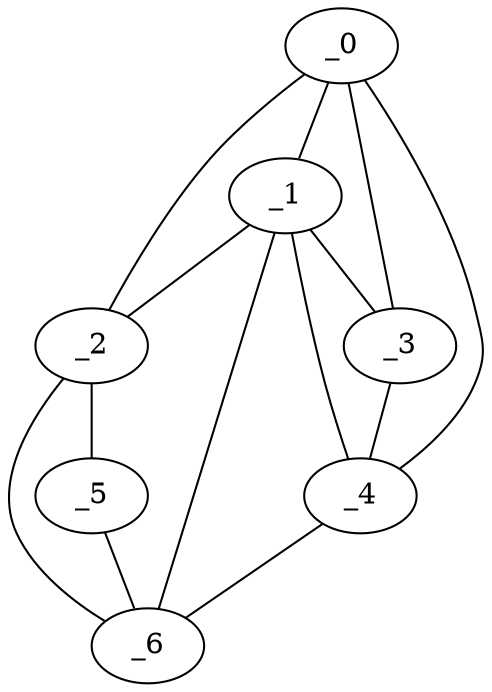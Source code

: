 graph "obj83__130.gxl" {
	_0	 [x=62,
		y=2];
	_1	 [x=71,
		y=28];
	_0 -- _1	 [valence=1];
	_2	 [x=73,
		y=85];
	_0 -- _2	 [valence=1];
	_3	 [x=74,
		y=12];
	_0 -- _3	 [valence=2];
	_4	 [x=79,
		y=7];
	_0 -- _4	 [valence=1];
	_1 -- _2	 [valence=2];
	_1 -- _3	 [valence=2];
	_1 -- _4	 [valence=2];
	_6	 [x=81,
		y=70];
	_1 -- _6	 [valence=2];
	_5	 [x=80,
		y=74];
	_2 -- _5	 [valence=1];
	_2 -- _6	 [valence=2];
	_3 -- _4	 [valence=1];
	_4 -- _6	 [valence=1];
	_5 -- _6	 [valence=1];
}
